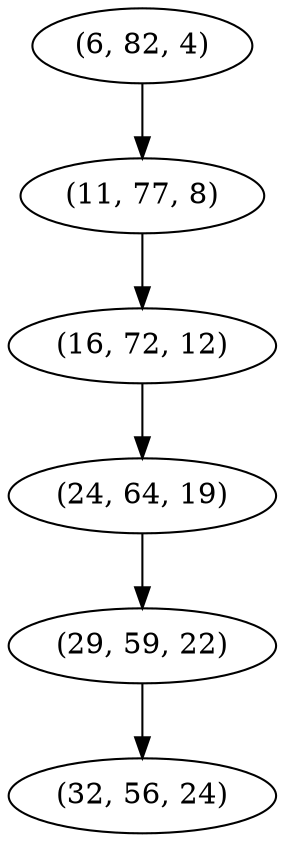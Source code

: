 digraph tree {
    "(6, 82, 4)";
    "(11, 77, 8)";
    "(16, 72, 12)";
    "(24, 64, 19)";
    "(29, 59, 22)";
    "(32, 56, 24)";
    "(6, 82, 4)" -> "(11, 77, 8)";
    "(11, 77, 8)" -> "(16, 72, 12)";
    "(16, 72, 12)" -> "(24, 64, 19)";
    "(24, 64, 19)" -> "(29, 59, 22)";
    "(29, 59, 22)" -> "(32, 56, 24)";
}
